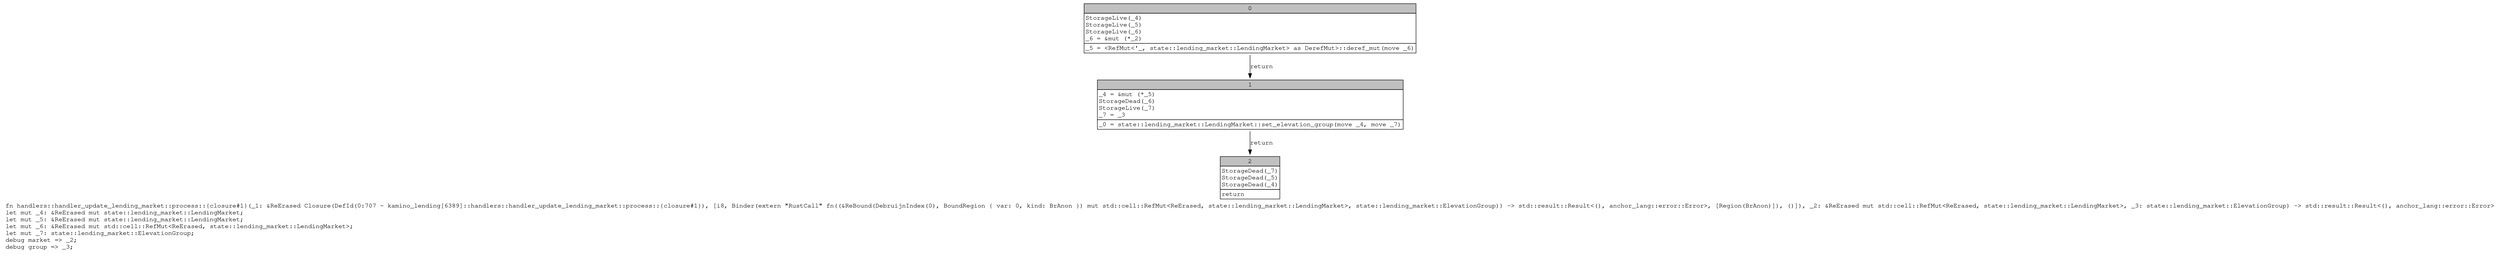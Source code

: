 digraph Mir_0_707 {
    graph [fontname="Courier, monospace"];
    node [fontname="Courier, monospace"];
    edge [fontname="Courier, monospace"];
    label=<fn handlers::handler_update_lending_market::process::{closure#1}(_1: &amp;ReErased Closure(DefId(0:707 ~ kamino_lending[6389]::handlers::handler_update_lending_market::process::{closure#1}), [i8, Binder(extern &quot;RustCall&quot; fn((&amp;ReBound(DebruijnIndex(0), BoundRegion { var: 0, kind: BrAnon }) mut std::cell::RefMut&lt;ReErased, state::lending_market::LendingMarket&gt;, state::lending_market::ElevationGroup)) -&gt; std::result::Result&lt;(), anchor_lang::error::Error&gt;, [Region(BrAnon)]), ()]), _2: &amp;ReErased mut std::cell::RefMut&lt;ReErased, state::lending_market::LendingMarket&gt;, _3: state::lending_market::ElevationGroup) -&gt; std::result::Result&lt;(), anchor_lang::error::Error&gt;<br align="left"/>let mut _4: &amp;ReErased mut state::lending_market::LendingMarket;<br align="left"/>let mut _5: &amp;ReErased mut state::lending_market::LendingMarket;<br align="left"/>let mut _6: &amp;ReErased mut std::cell::RefMut&lt;ReErased, state::lending_market::LendingMarket&gt;;<br align="left"/>let mut _7: state::lending_market::ElevationGroup;<br align="left"/>debug market =&gt; _2;<br align="left"/>debug group =&gt; _3;<br align="left"/>>;
    bb0__0_707 [shape="none", label=<<table border="0" cellborder="1" cellspacing="0"><tr><td bgcolor="gray" align="center" colspan="1">0</td></tr><tr><td align="left" balign="left">StorageLive(_4)<br/>StorageLive(_5)<br/>StorageLive(_6)<br/>_6 = &amp;mut (*_2)<br/></td></tr><tr><td align="left">_5 = &lt;RefMut&lt;'_, state::lending_market::LendingMarket&gt; as DerefMut&gt;::deref_mut(move _6)</td></tr></table>>];
    bb1__0_707 [shape="none", label=<<table border="0" cellborder="1" cellspacing="0"><tr><td bgcolor="gray" align="center" colspan="1">1</td></tr><tr><td align="left" balign="left">_4 = &amp;mut (*_5)<br/>StorageDead(_6)<br/>StorageLive(_7)<br/>_7 = _3<br/></td></tr><tr><td align="left">_0 = state::lending_market::LendingMarket::set_elevation_group(move _4, move _7)</td></tr></table>>];
    bb2__0_707 [shape="none", label=<<table border="0" cellborder="1" cellspacing="0"><tr><td bgcolor="gray" align="center" colspan="1">2</td></tr><tr><td align="left" balign="left">StorageDead(_7)<br/>StorageDead(_5)<br/>StorageDead(_4)<br/></td></tr><tr><td align="left">return</td></tr></table>>];
    bb0__0_707 -> bb1__0_707 [label="return"];
    bb1__0_707 -> bb2__0_707 [label="return"];
}
